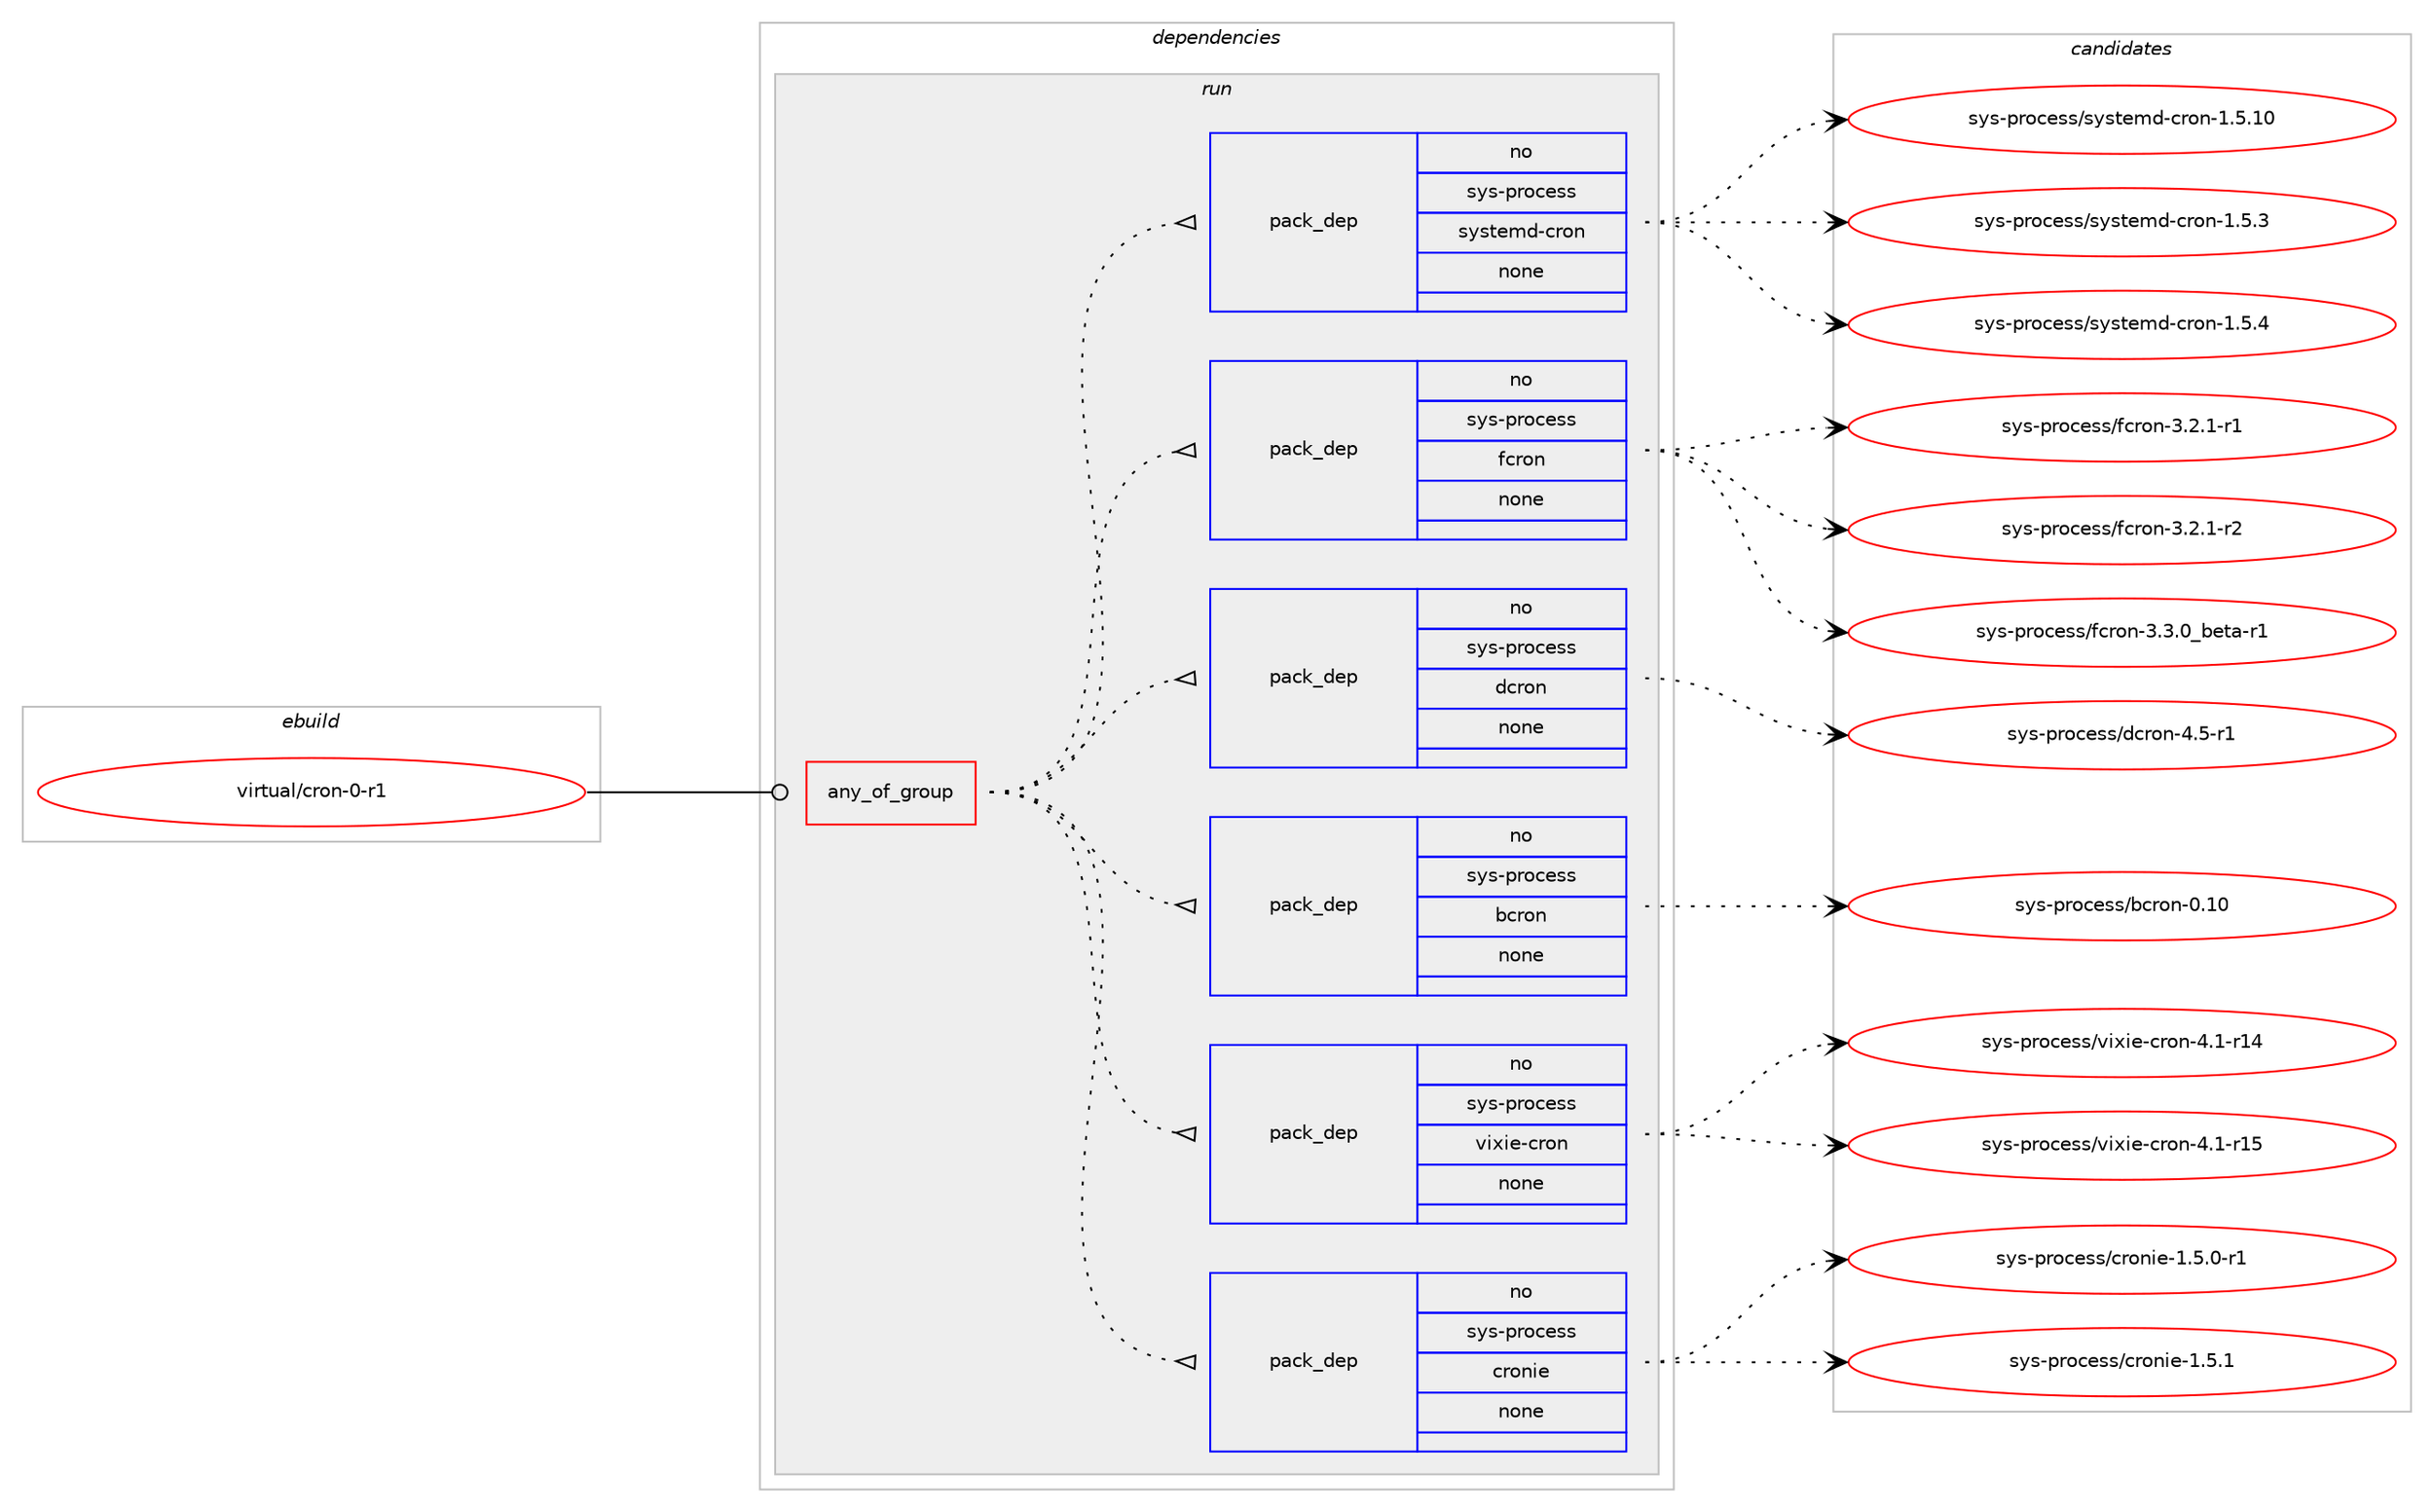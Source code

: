 digraph prolog {

# *************
# Graph options
# *************

newrank=true;
concentrate=true;
compound=true;
graph [rankdir=LR,fontname=Helvetica,fontsize=10,ranksep=1.5];#, ranksep=2.5, nodesep=0.2];
edge  [arrowhead=vee];
node  [fontname=Helvetica,fontsize=10];

# **********
# The ebuild
# **********

subgraph cluster_leftcol {
color=gray;
rank=same;
label=<<i>ebuild</i>>;
id [label="virtual/cron-0-r1", color=red, width=4, href="../virtual/cron-0-r1.svg"];
}

# ****************
# The dependencies
# ****************

subgraph cluster_midcol {
color=gray;
label=<<i>dependencies</i>>;
subgraph cluster_compile {
fillcolor="#eeeeee";
style=filled;
label=<<i>compile</i>>;
}
subgraph cluster_compileandrun {
fillcolor="#eeeeee";
style=filled;
label=<<i>compile and run</i>>;
}
subgraph cluster_run {
fillcolor="#eeeeee";
style=filled;
label=<<i>run</i>>;
subgraph any8529 {
dependency497305 [label=<<TABLE BORDER="0" CELLBORDER="1" CELLSPACING="0" CELLPADDING="4"><TR><TD CELLPADDING="10">any_of_group</TD></TR></TABLE>>, shape=none, color=red];subgraph pack369606 {
dependency497306 [label=<<TABLE BORDER="0" CELLBORDER="1" CELLSPACING="0" CELLPADDING="4" WIDTH="220"><TR><TD ROWSPAN="6" CELLPADDING="30">pack_dep</TD></TR><TR><TD WIDTH="110">no</TD></TR><TR><TD>sys-process</TD></TR><TR><TD>cronie</TD></TR><TR><TD>none</TD></TR><TR><TD></TD></TR></TABLE>>, shape=none, color=blue];
}
dependency497305:e -> dependency497306:w [weight=20,style="dotted",arrowhead="oinv"];
subgraph pack369607 {
dependency497307 [label=<<TABLE BORDER="0" CELLBORDER="1" CELLSPACING="0" CELLPADDING="4" WIDTH="220"><TR><TD ROWSPAN="6" CELLPADDING="30">pack_dep</TD></TR><TR><TD WIDTH="110">no</TD></TR><TR><TD>sys-process</TD></TR><TR><TD>vixie-cron</TD></TR><TR><TD>none</TD></TR><TR><TD></TD></TR></TABLE>>, shape=none, color=blue];
}
dependency497305:e -> dependency497307:w [weight=20,style="dotted",arrowhead="oinv"];
subgraph pack369608 {
dependency497308 [label=<<TABLE BORDER="0" CELLBORDER="1" CELLSPACING="0" CELLPADDING="4" WIDTH="220"><TR><TD ROWSPAN="6" CELLPADDING="30">pack_dep</TD></TR><TR><TD WIDTH="110">no</TD></TR><TR><TD>sys-process</TD></TR><TR><TD>bcron</TD></TR><TR><TD>none</TD></TR><TR><TD></TD></TR></TABLE>>, shape=none, color=blue];
}
dependency497305:e -> dependency497308:w [weight=20,style="dotted",arrowhead="oinv"];
subgraph pack369609 {
dependency497309 [label=<<TABLE BORDER="0" CELLBORDER="1" CELLSPACING="0" CELLPADDING="4" WIDTH="220"><TR><TD ROWSPAN="6" CELLPADDING="30">pack_dep</TD></TR><TR><TD WIDTH="110">no</TD></TR><TR><TD>sys-process</TD></TR><TR><TD>dcron</TD></TR><TR><TD>none</TD></TR><TR><TD></TD></TR></TABLE>>, shape=none, color=blue];
}
dependency497305:e -> dependency497309:w [weight=20,style="dotted",arrowhead="oinv"];
subgraph pack369610 {
dependency497310 [label=<<TABLE BORDER="0" CELLBORDER="1" CELLSPACING="0" CELLPADDING="4" WIDTH="220"><TR><TD ROWSPAN="6" CELLPADDING="30">pack_dep</TD></TR><TR><TD WIDTH="110">no</TD></TR><TR><TD>sys-process</TD></TR><TR><TD>fcron</TD></TR><TR><TD>none</TD></TR><TR><TD></TD></TR></TABLE>>, shape=none, color=blue];
}
dependency497305:e -> dependency497310:w [weight=20,style="dotted",arrowhead="oinv"];
subgraph pack369611 {
dependency497311 [label=<<TABLE BORDER="0" CELLBORDER="1" CELLSPACING="0" CELLPADDING="4" WIDTH="220"><TR><TD ROWSPAN="6" CELLPADDING="30">pack_dep</TD></TR><TR><TD WIDTH="110">no</TD></TR><TR><TD>sys-process</TD></TR><TR><TD>systemd-cron</TD></TR><TR><TD>none</TD></TR><TR><TD></TD></TR></TABLE>>, shape=none, color=blue];
}
dependency497305:e -> dependency497311:w [weight=20,style="dotted",arrowhead="oinv"];
}
id:e -> dependency497305:w [weight=20,style="solid",arrowhead="odot"];
}
}

# **************
# The candidates
# **************

subgraph cluster_choices {
rank=same;
color=gray;
label=<<i>candidates</i>>;

subgraph choice369606 {
color=black;
nodesep=1;
choice115121115451121141119910111511547991141111101051014549465346484511449 [label="sys-process/cronie-1.5.0-r1", color=red, width=4,href="../sys-process/cronie-1.5.0-r1.svg"];
choice11512111545112114111991011151154799114111110105101454946534649 [label="sys-process/cronie-1.5.1", color=red, width=4,href="../sys-process/cronie-1.5.1.svg"];
dependency497306:e -> choice115121115451121141119910111511547991141111101051014549465346484511449:w [style=dotted,weight="100"];
dependency497306:e -> choice11512111545112114111991011151154799114111110105101454946534649:w [style=dotted,weight="100"];
}
subgraph choice369607 {
color=black;
nodesep=1;
choice115121115451121141119910111511547118105120105101459911411111045524649451144952 [label="sys-process/vixie-cron-4.1-r14", color=red, width=4,href="../sys-process/vixie-cron-4.1-r14.svg"];
choice115121115451121141119910111511547118105120105101459911411111045524649451144953 [label="sys-process/vixie-cron-4.1-r15", color=red, width=4,href="../sys-process/vixie-cron-4.1-r15.svg"];
dependency497307:e -> choice115121115451121141119910111511547118105120105101459911411111045524649451144952:w [style=dotted,weight="100"];
dependency497307:e -> choice115121115451121141119910111511547118105120105101459911411111045524649451144953:w [style=dotted,weight="100"];
}
subgraph choice369608 {
color=black;
nodesep=1;
choice11512111545112114111991011151154798991141111104548464948 [label="sys-process/bcron-0.10", color=red, width=4,href="../sys-process/bcron-0.10.svg"];
dependency497308:e -> choice11512111545112114111991011151154798991141111104548464948:w [style=dotted,weight="100"];
}
subgraph choice369609 {
color=black;
nodesep=1;
choice11512111545112114111991011151154710099114111110455246534511449 [label="sys-process/dcron-4.5-r1", color=red, width=4,href="../sys-process/dcron-4.5-r1.svg"];
dependency497309:e -> choice11512111545112114111991011151154710099114111110455246534511449:w [style=dotted,weight="100"];
}
subgraph choice369610 {
color=black;
nodesep=1;
choice115121115451121141119910111511547102991141111104551465046494511449 [label="sys-process/fcron-3.2.1-r1", color=red, width=4,href="../sys-process/fcron-3.2.1-r1.svg"];
choice115121115451121141119910111511547102991141111104551465046494511450 [label="sys-process/fcron-3.2.1-r2", color=red, width=4,href="../sys-process/fcron-3.2.1-r2.svg"];
choice115121115451121141119910111511547102991141111104551465146489598101116974511449 [label="sys-process/fcron-3.3.0_beta-r1", color=red, width=4,href="../sys-process/fcron-3.3.0_beta-r1.svg"];
dependency497310:e -> choice115121115451121141119910111511547102991141111104551465046494511449:w [style=dotted,weight="100"];
dependency497310:e -> choice115121115451121141119910111511547102991141111104551465046494511450:w [style=dotted,weight="100"];
dependency497310:e -> choice115121115451121141119910111511547102991141111104551465146489598101116974511449:w [style=dotted,weight="100"];
}
subgraph choice369611 {
color=black;
nodesep=1;
choice115121115451121141119910111511547115121115116101109100459911411111045494653464948 [label="sys-process/systemd-cron-1.5.10", color=red, width=4,href="../sys-process/systemd-cron-1.5.10.svg"];
choice1151211154511211411199101115115471151211151161011091004599114111110454946534651 [label="sys-process/systemd-cron-1.5.3", color=red, width=4,href="../sys-process/systemd-cron-1.5.3.svg"];
choice1151211154511211411199101115115471151211151161011091004599114111110454946534652 [label="sys-process/systemd-cron-1.5.4", color=red, width=4,href="../sys-process/systemd-cron-1.5.4.svg"];
dependency497311:e -> choice115121115451121141119910111511547115121115116101109100459911411111045494653464948:w [style=dotted,weight="100"];
dependency497311:e -> choice1151211154511211411199101115115471151211151161011091004599114111110454946534651:w [style=dotted,weight="100"];
dependency497311:e -> choice1151211154511211411199101115115471151211151161011091004599114111110454946534652:w [style=dotted,weight="100"];
}
}

}

